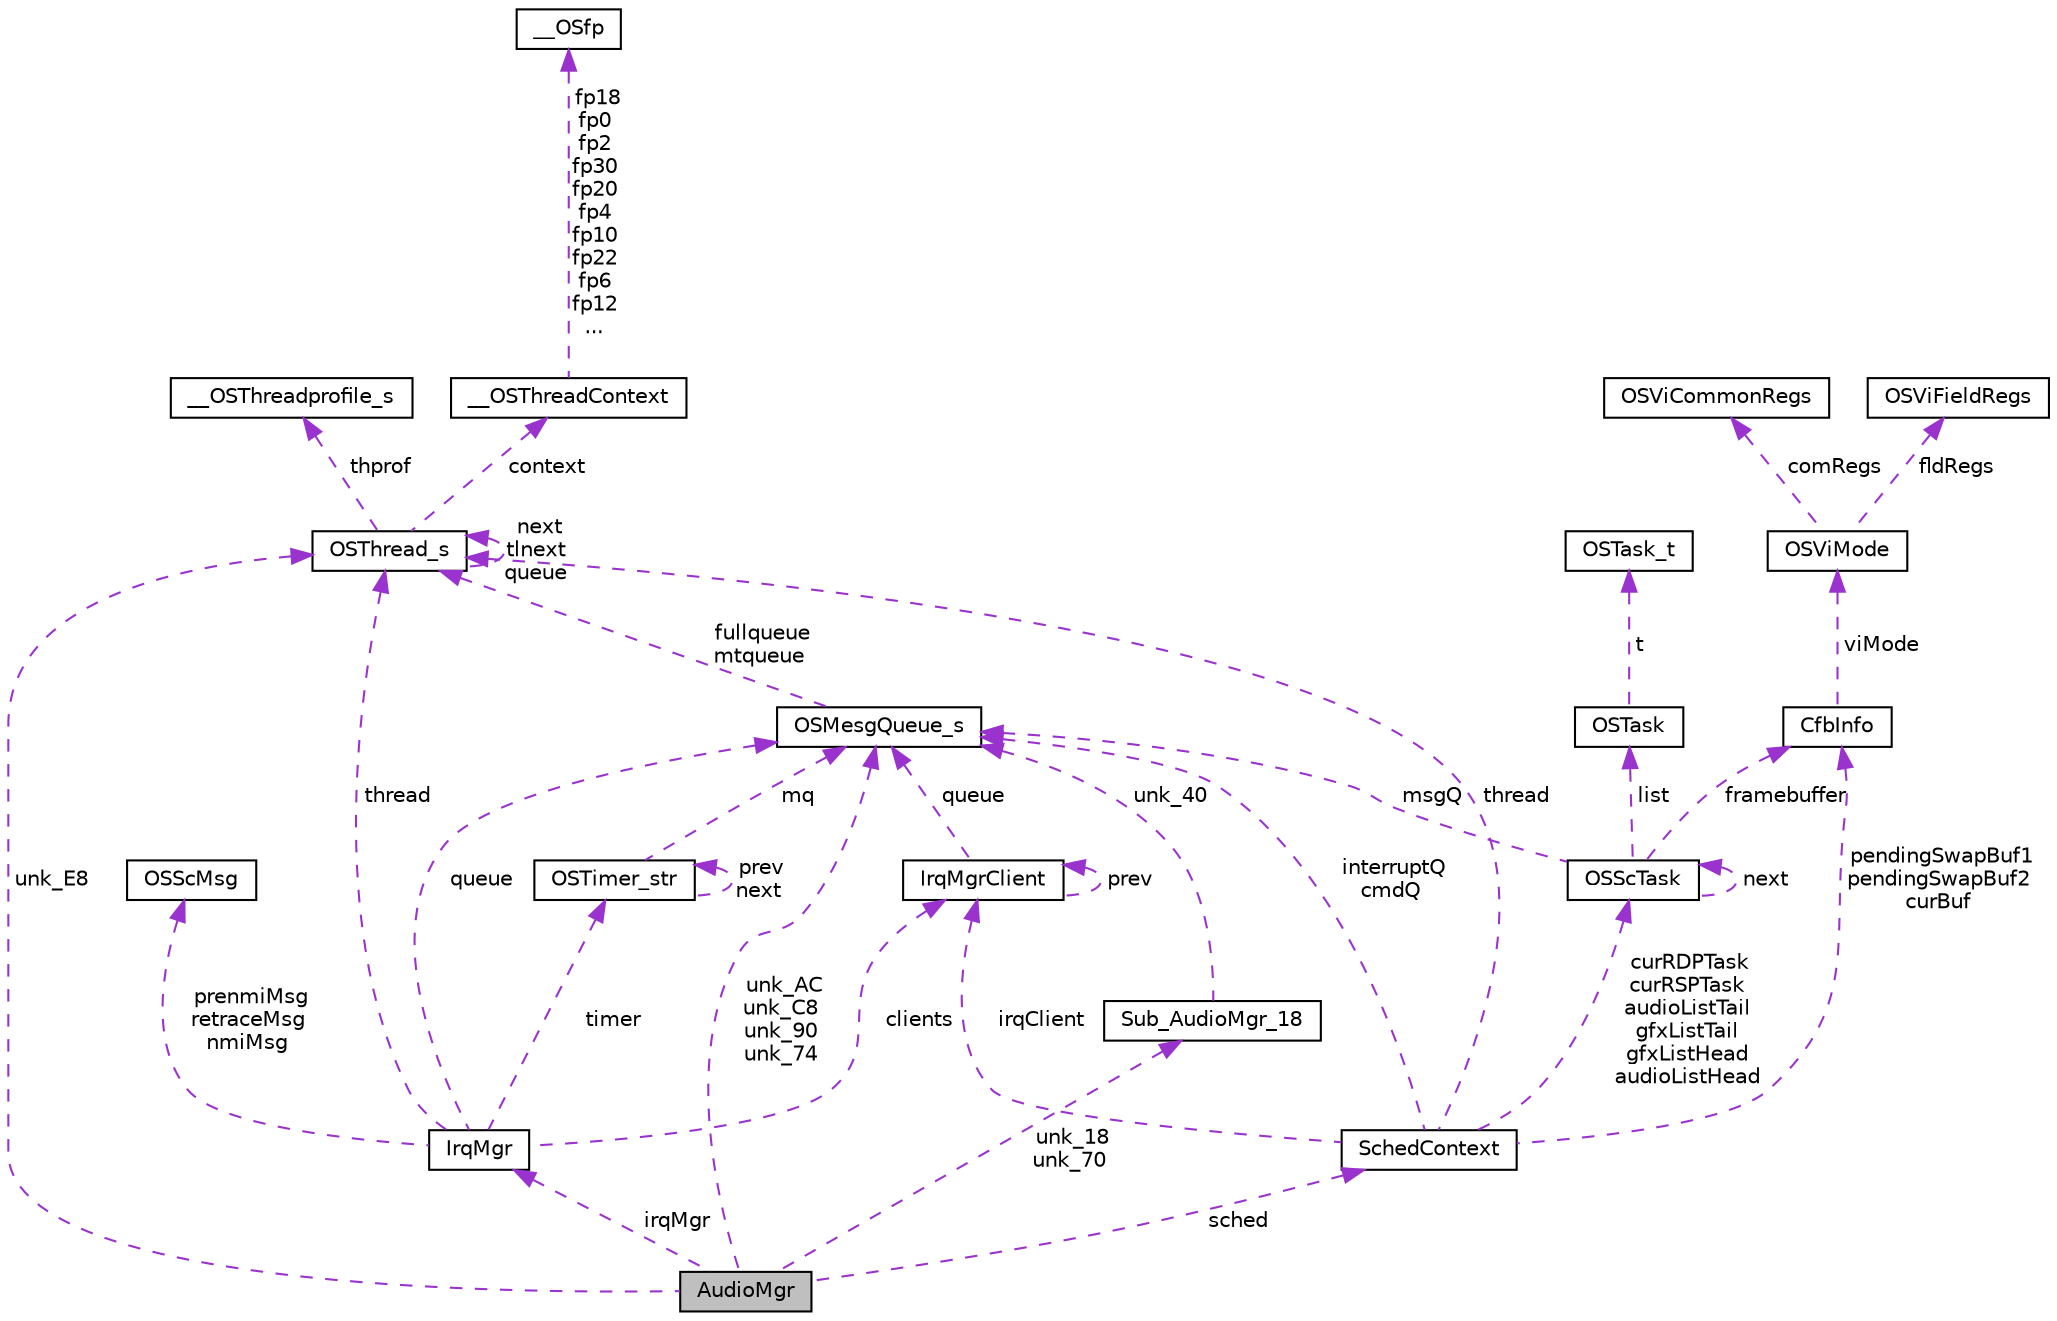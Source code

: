 digraph "AudioMgr"
{
 // LATEX_PDF_SIZE
  edge [fontname="Helvetica",fontsize="10",labelfontname="Helvetica",labelfontsize="10"];
  node [fontname="Helvetica",fontsize="10",shape=record];
  Node1 [label="AudioMgr",height=0.2,width=0.4,color="black", fillcolor="grey75", style="filled", fontcolor="black",tooltip=" "];
  Node2 -> Node1 [dir="back",color="darkorchid3",fontsize="10",style="dashed",label=" unk_18\nunk_70" ,fontname="Helvetica"];
  Node2 [label="Sub_AudioMgr_18",height=0.2,width=0.4,color="black", fillcolor="white", style="filled",URL="$d0/d8c/structSub__AudioMgr__18.html",tooltip=" "];
  Node3 -> Node2 [dir="back",color="darkorchid3",fontsize="10",style="dashed",label=" unk_40" ,fontname="Helvetica"];
  Node3 [label="OSMesgQueue_s",height=0.2,width=0.4,color="black", fillcolor="white", style="filled",URL="$dc/d50/structOSMesgQueue__s.html",tooltip=" "];
  Node4 -> Node3 [dir="back",color="darkorchid3",fontsize="10",style="dashed",label=" fullqueue\nmtqueue" ,fontname="Helvetica"];
  Node4 [label="OSThread_s",height=0.2,width=0.4,color="black", fillcolor="white", style="filled",URL="$da/dec/structOSThread__s.html",tooltip=" "];
  Node5 -> Node4 [dir="back",color="darkorchid3",fontsize="10",style="dashed",label=" thprof" ,fontname="Helvetica"];
  Node5 [label="__OSThreadprofile_s",height=0.2,width=0.4,color="black", fillcolor="white", style="filled",URL="$dc/d70/struct____OSThreadprofile__s.html",tooltip=" "];
  Node4 -> Node4 [dir="back",color="darkorchid3",fontsize="10",style="dashed",label=" next\ntlnext\nqueue" ,fontname="Helvetica"];
  Node6 -> Node4 [dir="back",color="darkorchid3",fontsize="10",style="dashed",label=" context" ,fontname="Helvetica"];
  Node6 [label="__OSThreadContext",height=0.2,width=0.4,color="black", fillcolor="white", style="filled",URL="$d9/dec/struct____OSThreadContext.html",tooltip=" "];
  Node7 -> Node6 [dir="back",color="darkorchid3",fontsize="10",style="dashed",label=" fp18\nfp0\nfp2\nfp30\nfp20\nfp4\nfp10\nfp22\nfp6\nfp12\n..." ,fontname="Helvetica"];
  Node7 [label="__OSfp",height=0.2,width=0.4,color="black", fillcolor="white", style="filled",URL="$d0/d5b/union____OSfp.html",tooltip=" "];
  Node3 -> Node1 [dir="back",color="darkorchid3",fontsize="10",style="dashed",label=" unk_AC\nunk_C8\nunk_90\nunk_74" ,fontname="Helvetica"];
  Node4 -> Node1 [dir="back",color="darkorchid3",fontsize="10",style="dashed",label=" unk_E8" ,fontname="Helvetica"];
  Node8 -> Node1 [dir="back",color="darkorchid3",fontsize="10",style="dashed",label=" sched" ,fontname="Helvetica"];
  Node8 [label="SchedContext",height=0.2,width=0.4,color="black", fillcolor="white", style="filled",URL="$de/d59/structSchedContext.html",tooltip=" "];
  Node9 -> Node8 [dir="back",color="darkorchid3",fontsize="10",style="dashed",label=" curRDPTask\ncurRSPTask\naudioListTail\ngfxListTail\ngfxListHead\naudioListHead" ,fontname="Helvetica"];
  Node9 [label="OSScTask",height=0.2,width=0.4,color="black", fillcolor="white", style="filled",URL="$dd/d33/structOSScTask.html",tooltip=" "];
  Node9 -> Node9 [dir="back",color="darkorchid3",fontsize="10",style="dashed",label=" next" ,fontname="Helvetica"];
  Node3 -> Node9 [dir="back",color="darkorchid3",fontsize="10",style="dashed",label=" msgQ" ,fontname="Helvetica"];
  Node10 -> Node9 [dir="back",color="darkorchid3",fontsize="10",style="dashed",label=" list" ,fontname="Helvetica"];
  Node10 [label="OSTask",height=0.2,width=0.4,color="black", fillcolor="white", style="filled",URL="$d7/da9/unionOSTask.html",tooltip=" "];
  Node11 -> Node10 [dir="back",color="darkorchid3",fontsize="10",style="dashed",label=" t" ,fontname="Helvetica"];
  Node11 [label="OSTask_t",height=0.2,width=0.4,color="black", fillcolor="white", style="filled",URL="$dc/da4/structOSTask__t.html",tooltip=" "];
  Node12 -> Node9 [dir="back",color="darkorchid3",fontsize="10",style="dashed",label=" framebuffer" ,fontname="Helvetica"];
  Node12 [label="CfbInfo",height=0.2,width=0.4,color="black", fillcolor="white", style="filled",URL="$de/d30/structCfbInfo.html",tooltip=" "];
  Node13 -> Node12 [dir="back",color="darkorchid3",fontsize="10",style="dashed",label=" viMode" ,fontname="Helvetica"];
  Node13 [label="OSViMode",height=0.2,width=0.4,color="black", fillcolor="white", style="filled",URL="$d8/de1/structOSViMode.html",tooltip=" "];
  Node14 -> Node13 [dir="back",color="darkorchid3",fontsize="10",style="dashed",label=" comRegs" ,fontname="Helvetica"];
  Node14 [label="OSViCommonRegs",height=0.2,width=0.4,color="black", fillcolor="white", style="filled",URL="$dd/df9/structOSViCommonRegs.html",tooltip=" "];
  Node15 -> Node13 [dir="back",color="darkorchid3",fontsize="10",style="dashed",label=" fldRegs" ,fontname="Helvetica"];
  Node15 [label="OSViFieldRegs",height=0.2,width=0.4,color="black", fillcolor="white", style="filled",URL="$d5/d35/structOSViFieldRegs.html",tooltip=" "];
  Node3 -> Node8 [dir="back",color="darkorchid3",fontsize="10",style="dashed",label=" interruptQ\ncmdQ" ,fontname="Helvetica"];
  Node4 -> Node8 [dir="back",color="darkorchid3",fontsize="10",style="dashed",label=" thread" ,fontname="Helvetica"];
  Node16 -> Node8 [dir="back",color="darkorchid3",fontsize="10",style="dashed",label=" irqClient" ,fontname="Helvetica"];
  Node16 [label="IrqMgrClient",height=0.2,width=0.4,color="black", fillcolor="white", style="filled",URL="$db/d7c/structIrqMgrClient.html",tooltip=" "];
  Node3 -> Node16 [dir="back",color="darkorchid3",fontsize="10",style="dashed",label=" queue" ,fontname="Helvetica"];
  Node16 -> Node16 [dir="back",color="darkorchid3",fontsize="10",style="dashed",label=" prev" ,fontname="Helvetica"];
  Node12 -> Node8 [dir="back",color="darkorchid3",fontsize="10",style="dashed",label=" pendingSwapBuf1\npendingSwapBuf2\ncurBuf" ,fontname="Helvetica"];
  Node17 -> Node1 [dir="back",color="darkorchid3",fontsize="10",style="dashed",label=" irqMgr" ,fontname="Helvetica"];
  Node17 [label="IrqMgr",height=0.2,width=0.4,color="black", fillcolor="white", style="filled",URL="$da/dc8/structIrqMgr.html",tooltip=" "];
  Node3 -> Node17 [dir="back",color="darkorchid3",fontsize="10",style="dashed",label=" queue" ,fontname="Helvetica"];
  Node18 -> Node17 [dir="back",color="darkorchid3",fontsize="10",style="dashed",label=" timer" ,fontname="Helvetica"];
  Node18 [label="OSTimer_str",height=0.2,width=0.4,color="black", fillcolor="white", style="filled",URL="$da/dd0/structOSTimer__str.html",tooltip=" "];
  Node3 -> Node18 [dir="back",color="darkorchid3",fontsize="10",style="dashed",label=" mq" ,fontname="Helvetica"];
  Node18 -> Node18 [dir="back",color="darkorchid3",fontsize="10",style="dashed",label=" prev\nnext" ,fontname="Helvetica"];
  Node4 -> Node17 [dir="back",color="darkorchid3",fontsize="10",style="dashed",label=" thread" ,fontname="Helvetica"];
  Node19 -> Node17 [dir="back",color="darkorchid3",fontsize="10",style="dashed",label=" prenmiMsg\nretraceMsg\nnmiMsg" ,fontname="Helvetica"];
  Node19 [label="OSScMsg",height=0.2,width=0.4,color="black", fillcolor="white", style="filled",URL="$d5/d62/structOSScMsg.html",tooltip=" "];
  Node16 -> Node17 [dir="back",color="darkorchid3",fontsize="10",style="dashed",label=" clients" ,fontname="Helvetica"];
}
